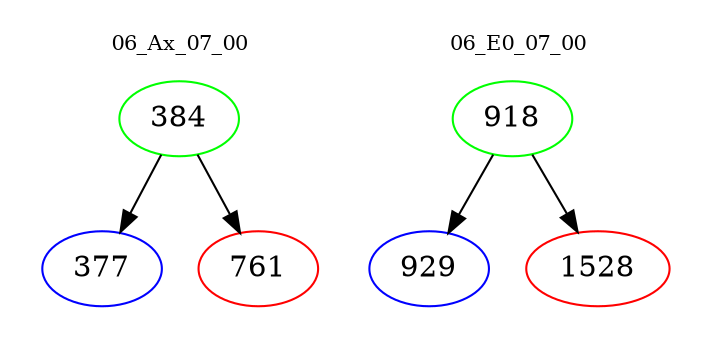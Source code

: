 digraph{
subgraph cluster_0 {
color = white
label = "06_Ax_07_00";
fontsize=10;
T0_384 [label="384", color="green"]
T0_384 -> T0_377 [color="black"]
T0_377 [label="377", color="blue"]
T0_384 -> T0_761 [color="black"]
T0_761 [label="761", color="red"]
}
subgraph cluster_1 {
color = white
label = "06_E0_07_00";
fontsize=10;
T1_918 [label="918", color="green"]
T1_918 -> T1_929 [color="black"]
T1_929 [label="929", color="blue"]
T1_918 -> T1_1528 [color="black"]
T1_1528 [label="1528", color="red"]
}
}
